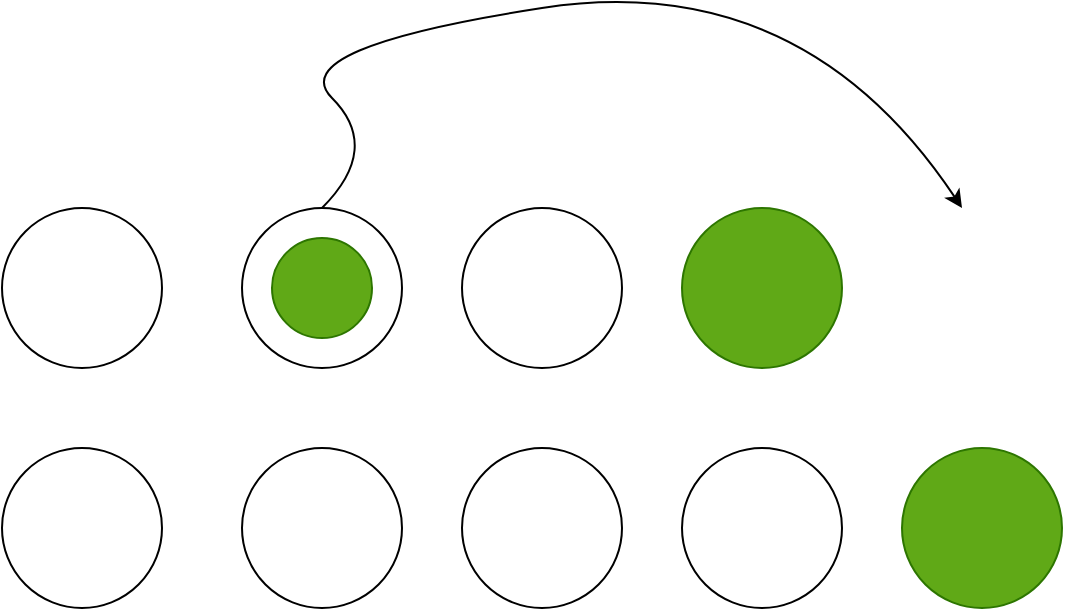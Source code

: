 <mxfile>
    <diagram id="9hX_gyeQ_q-U7on2DHXH" name="Page-1">
        <mxGraphModel dx="706" dy="1188" grid="1" gridSize="10" guides="1" tooltips="1" connect="1" arrows="1" fold="1" page="1" pageScale="1" pageWidth="827" pageHeight="1169" math="0" shadow="0">
            <root>
                <mxCell id="0"/>
                <mxCell id="1" parent="0"/>
                <mxCell id="eDq8TId5lVStTjNwKp9y-1" value="" style="ellipse;whiteSpace=wrap;html=1;aspect=fixed;" vertex="1" parent="1">
                    <mxGeometry x="30" y="530" width="80" height="80" as="geometry"/>
                </mxCell>
                <mxCell id="eDq8TId5lVStTjNwKp9y-2" value="" style="ellipse;whiteSpace=wrap;html=1;aspect=fixed;" vertex="1" parent="1">
                    <mxGeometry x="150" y="530" width="80" height="80" as="geometry"/>
                </mxCell>
                <mxCell id="eDq8TId5lVStTjNwKp9y-3" value="" style="ellipse;whiteSpace=wrap;html=1;aspect=fixed;" vertex="1" parent="1">
                    <mxGeometry x="260" y="530" width="80" height="80" as="geometry"/>
                </mxCell>
                <mxCell id="eDq8TId5lVStTjNwKp9y-4" value="" style="ellipse;whiteSpace=wrap;html=1;aspect=fixed;fillColor=#60a917;fontColor=#ffffff;strokeColor=#2D7600;" vertex="1" parent="1">
                    <mxGeometry x="370" y="530" width="80" height="80" as="geometry"/>
                </mxCell>
                <mxCell id="eDq8TId5lVStTjNwKp9y-5" value="" style="ellipse;whiteSpace=wrap;html=1;aspect=fixed;" vertex="1" parent="1">
                    <mxGeometry x="30" y="650" width="80" height="80" as="geometry"/>
                </mxCell>
                <mxCell id="eDq8TId5lVStTjNwKp9y-6" value="" style="ellipse;whiteSpace=wrap;html=1;aspect=fixed;" vertex="1" parent="1">
                    <mxGeometry x="150" y="650" width="80" height="80" as="geometry"/>
                </mxCell>
                <mxCell id="eDq8TId5lVStTjNwKp9y-7" value="" style="ellipse;whiteSpace=wrap;html=1;aspect=fixed;" vertex="1" parent="1">
                    <mxGeometry x="260" y="650" width="80" height="80" as="geometry"/>
                </mxCell>
                <mxCell id="eDq8TId5lVStTjNwKp9y-8" value="" style="ellipse;whiteSpace=wrap;html=1;aspect=fixed;" vertex="1" parent="1">
                    <mxGeometry x="370" y="650" width="80" height="80" as="geometry"/>
                </mxCell>
                <mxCell id="eDq8TId5lVStTjNwKp9y-9" value="" style="ellipse;whiteSpace=wrap;html=1;aspect=fixed;fillColor=#60a917;fontColor=#ffffff;strokeColor=#2D7600;" vertex="1" parent="1">
                    <mxGeometry x="480" y="650" width="80" height="80" as="geometry"/>
                </mxCell>
                <mxCell id="eDq8TId5lVStTjNwKp9y-10" value="" style="ellipse;whiteSpace=wrap;html=1;aspect=fixed;fillColor=#60a917;fontColor=#ffffff;strokeColor=#2D7600;" vertex="1" parent="1">
                    <mxGeometry x="165" y="545" width="50" height="50" as="geometry"/>
                </mxCell>
                <mxCell id="eDq8TId5lVStTjNwKp9y-11" value="" style="curved=1;endArrow=classic;html=1;exitX=0.5;exitY=0;exitDx=0;exitDy=0;" edge="1" parent="1" source="eDq8TId5lVStTjNwKp9y-2">
                    <mxGeometry width="50" height="50" relative="1" as="geometry">
                        <mxPoint x="170" y="500" as="sourcePoint"/>
                        <mxPoint x="510" y="530" as="targetPoint"/>
                        <Array as="points">
                            <mxPoint x="220" y="500"/>
                            <mxPoint x="170" y="450"/>
                            <mxPoint x="430" y="410"/>
                        </Array>
                    </mxGeometry>
                </mxCell>
            </root>
        </mxGraphModel>
    </diagram>
    <diagram id="qfLg1BHxJtT2l7iTZ5OR" name="Page-2">
        <mxGraphModel dx="883" dy="1485" grid="1" gridSize="10" guides="1" tooltips="1" connect="1" arrows="1" fold="1" page="1" pageScale="1" pageWidth="827" pageHeight="1169" math="0" shadow="0">
            <root>
                <mxCell id="-ubKVEPn5jH3mXH8KK7Q-0"/>
                <mxCell id="-ubKVEPn5jH3mXH8KK7Q-1" parent="-ubKVEPn5jH3mXH8KK7Q-0"/>
                <mxCell id="_NYW98ofsIc601xq-aXZ-0" value="" style="edgeStyle=none;html=1;" edge="1" parent="-ubKVEPn5jH3mXH8KK7Q-1" source="_NYW98ofsIc601xq-aXZ-1" target="_NYW98ofsIc601xq-aXZ-3">
                    <mxGeometry relative="1" as="geometry"/>
                </mxCell>
                <mxCell id="_NYW98ofsIc601xq-aXZ-1" value="RADNI DIREKTORIJ" style="rounded=0;whiteSpace=wrap;html=1;" vertex="1" parent="-ubKVEPn5jH3mXH8KK7Q-1">
                    <mxGeometry x="270" y="450" width="120" height="60" as="geometry"/>
                </mxCell>
                <mxCell id="_NYW98ofsIc601xq-aXZ-2" value="" style="edgeStyle=none;html=1;" edge="1" parent="-ubKVEPn5jH3mXH8KK7Q-1" source="_NYW98ofsIc601xq-aXZ-3" target="_NYW98ofsIc601xq-aXZ-4">
                    <mxGeometry relative="1" as="geometry"/>
                </mxCell>
                <mxCell id="_NYW98ofsIc601xq-aXZ-3" value="STAGING AREA" style="rounded=0;whiteSpace=wrap;html=1;" vertex="1" parent="-ubKVEPn5jH3mXH8KK7Q-1">
                    <mxGeometry x="270" y="560" width="120" height="60" as="geometry"/>
                </mxCell>
                <mxCell id="_NYW98ofsIc601xq-aXZ-4" value="GIT REPOSITORIJ" style="rounded=0;whiteSpace=wrap;html=1;" vertex="1" parent="-ubKVEPn5jH3mXH8KK7Q-1">
                    <mxGeometry x="270" y="680" width="120" height="60" as="geometry"/>
                </mxCell>
                <mxCell id="_NYW98ofsIc601xq-aXZ-5" value="git add" style="text;html=1;align=center;verticalAlign=middle;resizable=0;points=[];autosize=1;strokeColor=none;fillColor=none;" vertex="1" parent="-ubKVEPn5jH3mXH8KK7Q-1">
                    <mxGeometry x="375" y="530" width="50" height="20" as="geometry"/>
                </mxCell>
                <mxCell id="_NYW98ofsIc601xq-aXZ-6" value="git commit" style="text;html=1;align=center;verticalAlign=middle;resizable=0;points=[];autosize=1;strokeColor=none;fillColor=none;" vertex="1" parent="-ubKVEPn5jH3mXH8KK7Q-1">
                    <mxGeometry x="365" y="640" width="70" height="20" as="geometry"/>
                </mxCell>
            </root>
        </mxGraphModel>
    </diagram>
    <diagram id="g7nH5PTQM6hIBD4-96Fv" name="Page-3">
        <mxGraphModel dx="353" dy="594" grid="1" gridSize="10" guides="1" tooltips="1" connect="1" arrows="1" fold="1" page="1" pageScale="1" pageWidth="827" pageHeight="1169" math="0" shadow="0">
            <root>
                <mxCell id="YNNh1oGAuRfVOa6v0yoP-0"/>
                <mxCell id="YNNh1oGAuRfVOa6v0yoP-1" parent="YNNh1oGAuRfVOa6v0yoP-0"/>
                <mxCell id="kY4hm01I0syZucPh-p-Z-0" value="" style="ellipse;whiteSpace=wrap;html=1;aspect=fixed;" vertex="1" parent="YNNh1oGAuRfVOa6v0yoP-1">
                    <mxGeometry x="50" y="150" width="80" height="80" as="geometry"/>
                </mxCell>
                <mxCell id="kY4hm01I0syZucPh-p-Z-1" value="" style="ellipse;whiteSpace=wrap;html=1;aspect=fixed;" vertex="1" parent="YNNh1oGAuRfVOa6v0yoP-1">
                    <mxGeometry x="170" y="150" width="80" height="80" as="geometry"/>
                </mxCell>
                <mxCell id="kY4hm01I0syZucPh-p-Z-2" value="" style="ellipse;whiteSpace=wrap;html=1;aspect=fixed;" vertex="1" parent="YNNh1oGAuRfVOa6v0yoP-1">
                    <mxGeometry x="280" y="150" width="80" height="80" as="geometry"/>
                </mxCell>
                <mxCell id="kY4hm01I0syZucPh-p-Z-3" value="" style="ellipse;whiteSpace=wrap;html=1;aspect=fixed;fillColor=#60a917;fontColor=#ffffff;strokeColor=#2D7600;" vertex="1" parent="YNNh1oGAuRfVOa6v0yoP-1">
                    <mxGeometry x="390" y="150" width="80" height="80" as="geometry"/>
                </mxCell>
                <mxCell id="kY4hm01I0syZucPh-p-Z-4" value="" style="ellipse;whiteSpace=wrap;html=1;aspect=fixed;" vertex="1" parent="YNNh1oGAuRfVOa6v0yoP-1">
                    <mxGeometry x="50" y="270" width="80" height="80" as="geometry"/>
                </mxCell>
                <mxCell id="kY4hm01I0syZucPh-p-Z-5" value="" style="ellipse;whiteSpace=wrap;html=1;aspect=fixed;fillColor=#60a917;fontColor=#ffffff;strokeColor=#2D7600;" vertex="1" parent="YNNh1oGAuRfVOa6v0yoP-1">
                    <mxGeometry x="170" y="270" width="80" height="80" as="geometry"/>
                </mxCell>
                <mxCell id="kY4hm01I0syZucPh-p-Z-6" value="" style="ellipse;whiteSpace=wrap;html=1;aspect=fixed;fillColor=#60a917;fontColor=#ffffff;strokeColor=#2D7600;" vertex="1" parent="YNNh1oGAuRfVOa6v0yoP-1">
                    <mxGeometry x="185" y="165" width="50" height="50" as="geometry"/>
                </mxCell>
                <mxCell id="kY4hm01I0syZucPh-p-Z-7" value="" style="curved=1;endArrow=classic;html=1;entryX=0.5;entryY=0;entryDx=0;entryDy=0;" edge="1" parent="YNNh1oGAuRfVOa6v0yoP-1" target="kY4hm01I0syZucPh-p-Z-1">
                    <mxGeometry width="50" height="50" relative="1" as="geometry">
                        <mxPoint x="580" y="210" as="sourcePoint"/>
                        <mxPoint x="580" y="160" as="targetPoint"/>
                        <Array as="points">
                            <mxPoint x="580" y="210"/>
                            <mxPoint x="530" y="160"/>
                            <mxPoint x="410" y="30"/>
                        </Array>
                    </mxGeometry>
                </mxCell>
            </root>
        </mxGraphModel>
    </diagram>
</mxfile>
